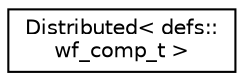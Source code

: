 digraph "Graphical Class Hierarchy"
{
  edge [fontname="Helvetica",fontsize="10",labelfontname="Helvetica",labelfontsize="10"];
  node [fontname="Helvetica",fontsize="10",shape=record];
  rankdir="LR";
  Node1 [label="Distributed\< defs::\lwf_comp_t \>",height=0.2,width=0.4,color="black", fillcolor="white", style="filled",URL="$classDistributed.html"];
}
